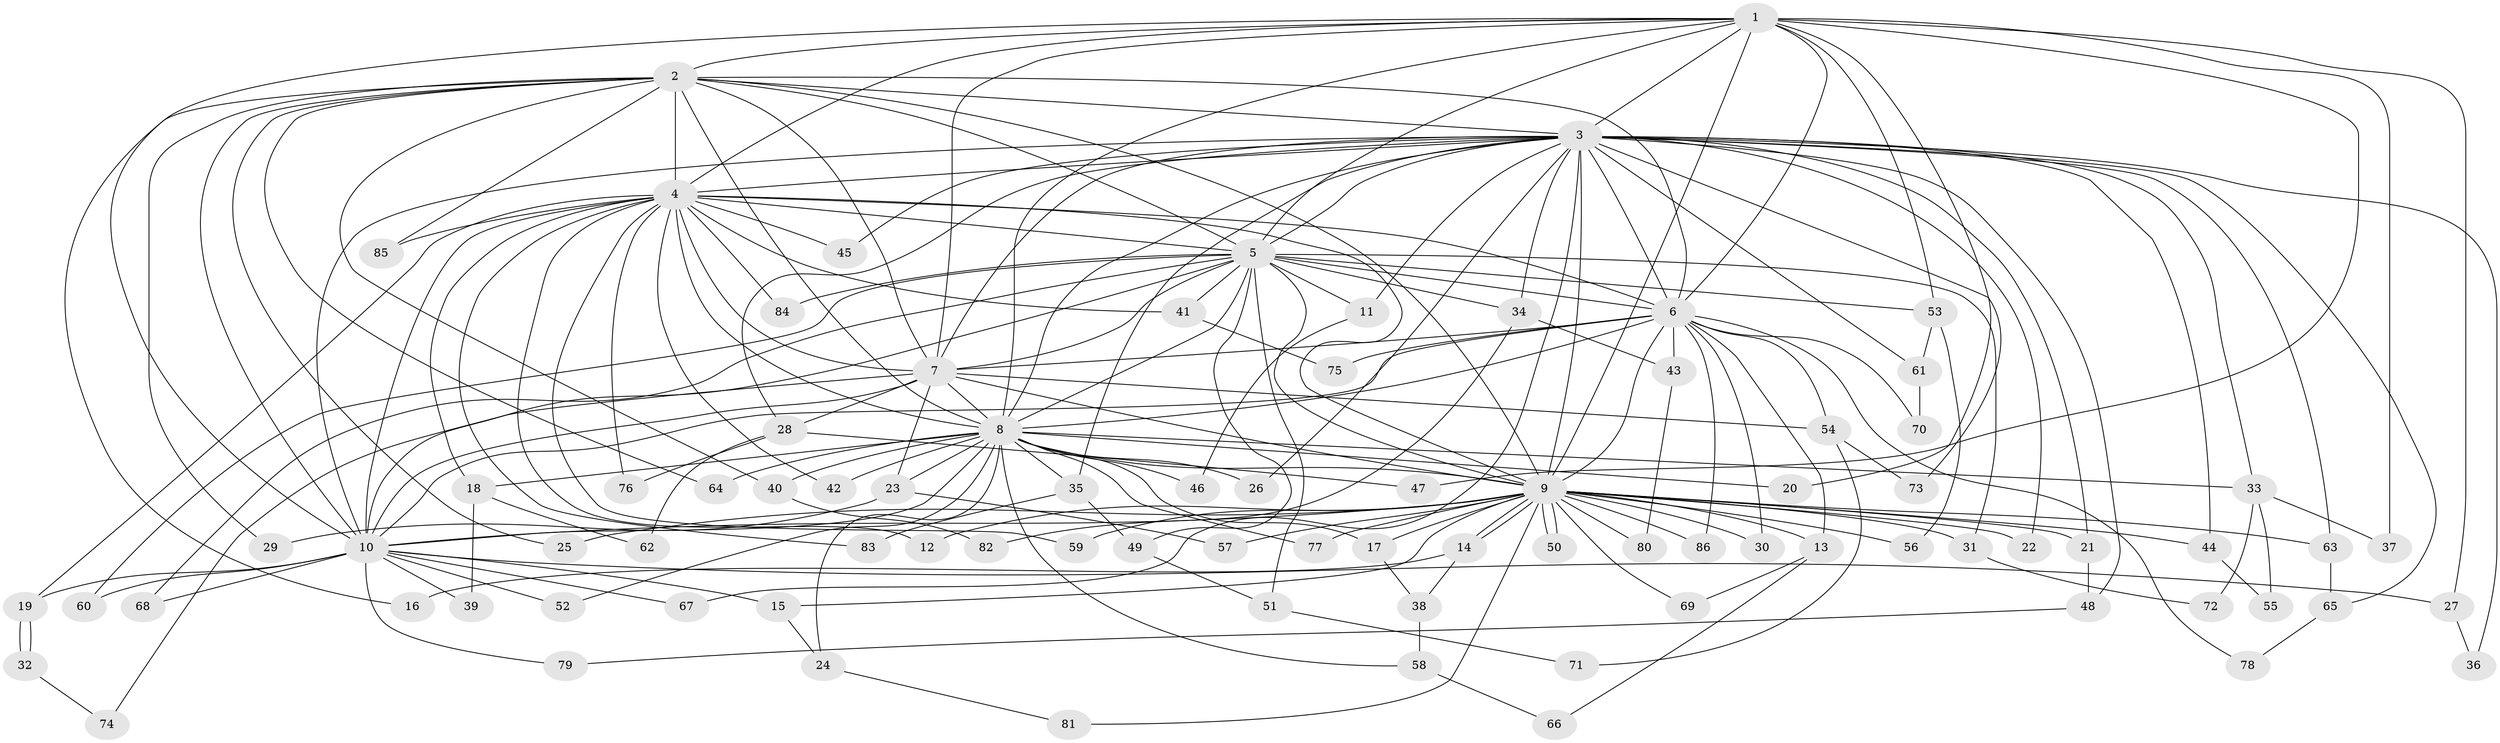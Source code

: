 // Generated by graph-tools (version 1.1) at 2025/01/03/09/25 03:01:25]
// undirected, 86 vertices, 197 edges
graph export_dot {
graph [start="1"]
  node [color=gray90,style=filled];
  1;
  2;
  3;
  4;
  5;
  6;
  7;
  8;
  9;
  10;
  11;
  12;
  13;
  14;
  15;
  16;
  17;
  18;
  19;
  20;
  21;
  22;
  23;
  24;
  25;
  26;
  27;
  28;
  29;
  30;
  31;
  32;
  33;
  34;
  35;
  36;
  37;
  38;
  39;
  40;
  41;
  42;
  43;
  44;
  45;
  46;
  47;
  48;
  49;
  50;
  51;
  52;
  53;
  54;
  55;
  56;
  57;
  58;
  59;
  60;
  61;
  62;
  63;
  64;
  65;
  66;
  67;
  68;
  69;
  70;
  71;
  72;
  73;
  74;
  75;
  76;
  77;
  78;
  79;
  80;
  81;
  82;
  83;
  84;
  85;
  86;
  1 -- 2;
  1 -- 3;
  1 -- 4;
  1 -- 5;
  1 -- 6;
  1 -- 7;
  1 -- 8;
  1 -- 9;
  1 -- 10;
  1 -- 20;
  1 -- 27;
  1 -- 37;
  1 -- 47;
  1 -- 53;
  2 -- 3;
  2 -- 4;
  2 -- 5;
  2 -- 6;
  2 -- 7;
  2 -- 8;
  2 -- 9;
  2 -- 10;
  2 -- 16;
  2 -- 25;
  2 -- 29;
  2 -- 40;
  2 -- 64;
  2 -- 85;
  3 -- 4;
  3 -- 5;
  3 -- 6;
  3 -- 7;
  3 -- 8;
  3 -- 9;
  3 -- 10;
  3 -- 11;
  3 -- 21;
  3 -- 22;
  3 -- 26;
  3 -- 28;
  3 -- 33;
  3 -- 34;
  3 -- 35;
  3 -- 36;
  3 -- 44;
  3 -- 45;
  3 -- 48;
  3 -- 61;
  3 -- 63;
  3 -- 65;
  3 -- 67;
  3 -- 73;
  4 -- 5;
  4 -- 6;
  4 -- 7;
  4 -- 8;
  4 -- 9;
  4 -- 10;
  4 -- 12;
  4 -- 18;
  4 -- 19;
  4 -- 41;
  4 -- 42;
  4 -- 45;
  4 -- 59;
  4 -- 76;
  4 -- 83;
  4 -- 84;
  4 -- 85;
  5 -- 6;
  5 -- 7;
  5 -- 8;
  5 -- 9;
  5 -- 10;
  5 -- 11;
  5 -- 31;
  5 -- 34;
  5 -- 41;
  5 -- 49;
  5 -- 51;
  5 -- 53;
  5 -- 60;
  5 -- 68;
  5 -- 84;
  6 -- 7;
  6 -- 8;
  6 -- 9;
  6 -- 10;
  6 -- 13;
  6 -- 30;
  6 -- 43;
  6 -- 54;
  6 -- 70;
  6 -- 75;
  6 -- 78;
  6 -- 86;
  7 -- 8;
  7 -- 9;
  7 -- 10;
  7 -- 23;
  7 -- 28;
  7 -- 54;
  7 -- 74;
  8 -- 9;
  8 -- 10;
  8 -- 17;
  8 -- 18;
  8 -- 20;
  8 -- 23;
  8 -- 24;
  8 -- 26;
  8 -- 33;
  8 -- 35;
  8 -- 40;
  8 -- 42;
  8 -- 46;
  8 -- 52;
  8 -- 58;
  8 -- 64;
  8 -- 77;
  9 -- 10;
  9 -- 12;
  9 -- 13;
  9 -- 14;
  9 -- 14;
  9 -- 15;
  9 -- 17;
  9 -- 21;
  9 -- 22;
  9 -- 25;
  9 -- 30;
  9 -- 31;
  9 -- 44;
  9 -- 50;
  9 -- 50;
  9 -- 56;
  9 -- 57;
  9 -- 59;
  9 -- 63;
  9 -- 69;
  9 -- 77;
  9 -- 80;
  9 -- 81;
  9 -- 86;
  10 -- 15;
  10 -- 19;
  10 -- 27;
  10 -- 39;
  10 -- 52;
  10 -- 60;
  10 -- 67;
  10 -- 68;
  10 -- 79;
  11 -- 46;
  13 -- 66;
  13 -- 69;
  14 -- 16;
  14 -- 38;
  15 -- 24;
  17 -- 38;
  18 -- 39;
  18 -- 62;
  19 -- 32;
  19 -- 32;
  21 -- 48;
  23 -- 29;
  23 -- 57;
  24 -- 81;
  27 -- 36;
  28 -- 47;
  28 -- 62;
  28 -- 76;
  31 -- 72;
  32 -- 74;
  33 -- 37;
  33 -- 55;
  33 -- 72;
  34 -- 43;
  34 -- 82;
  35 -- 49;
  35 -- 83;
  38 -- 58;
  40 -- 82;
  41 -- 75;
  43 -- 80;
  44 -- 55;
  48 -- 79;
  49 -- 51;
  51 -- 71;
  53 -- 56;
  53 -- 61;
  54 -- 71;
  54 -- 73;
  58 -- 66;
  61 -- 70;
  63 -- 65;
  65 -- 78;
}
